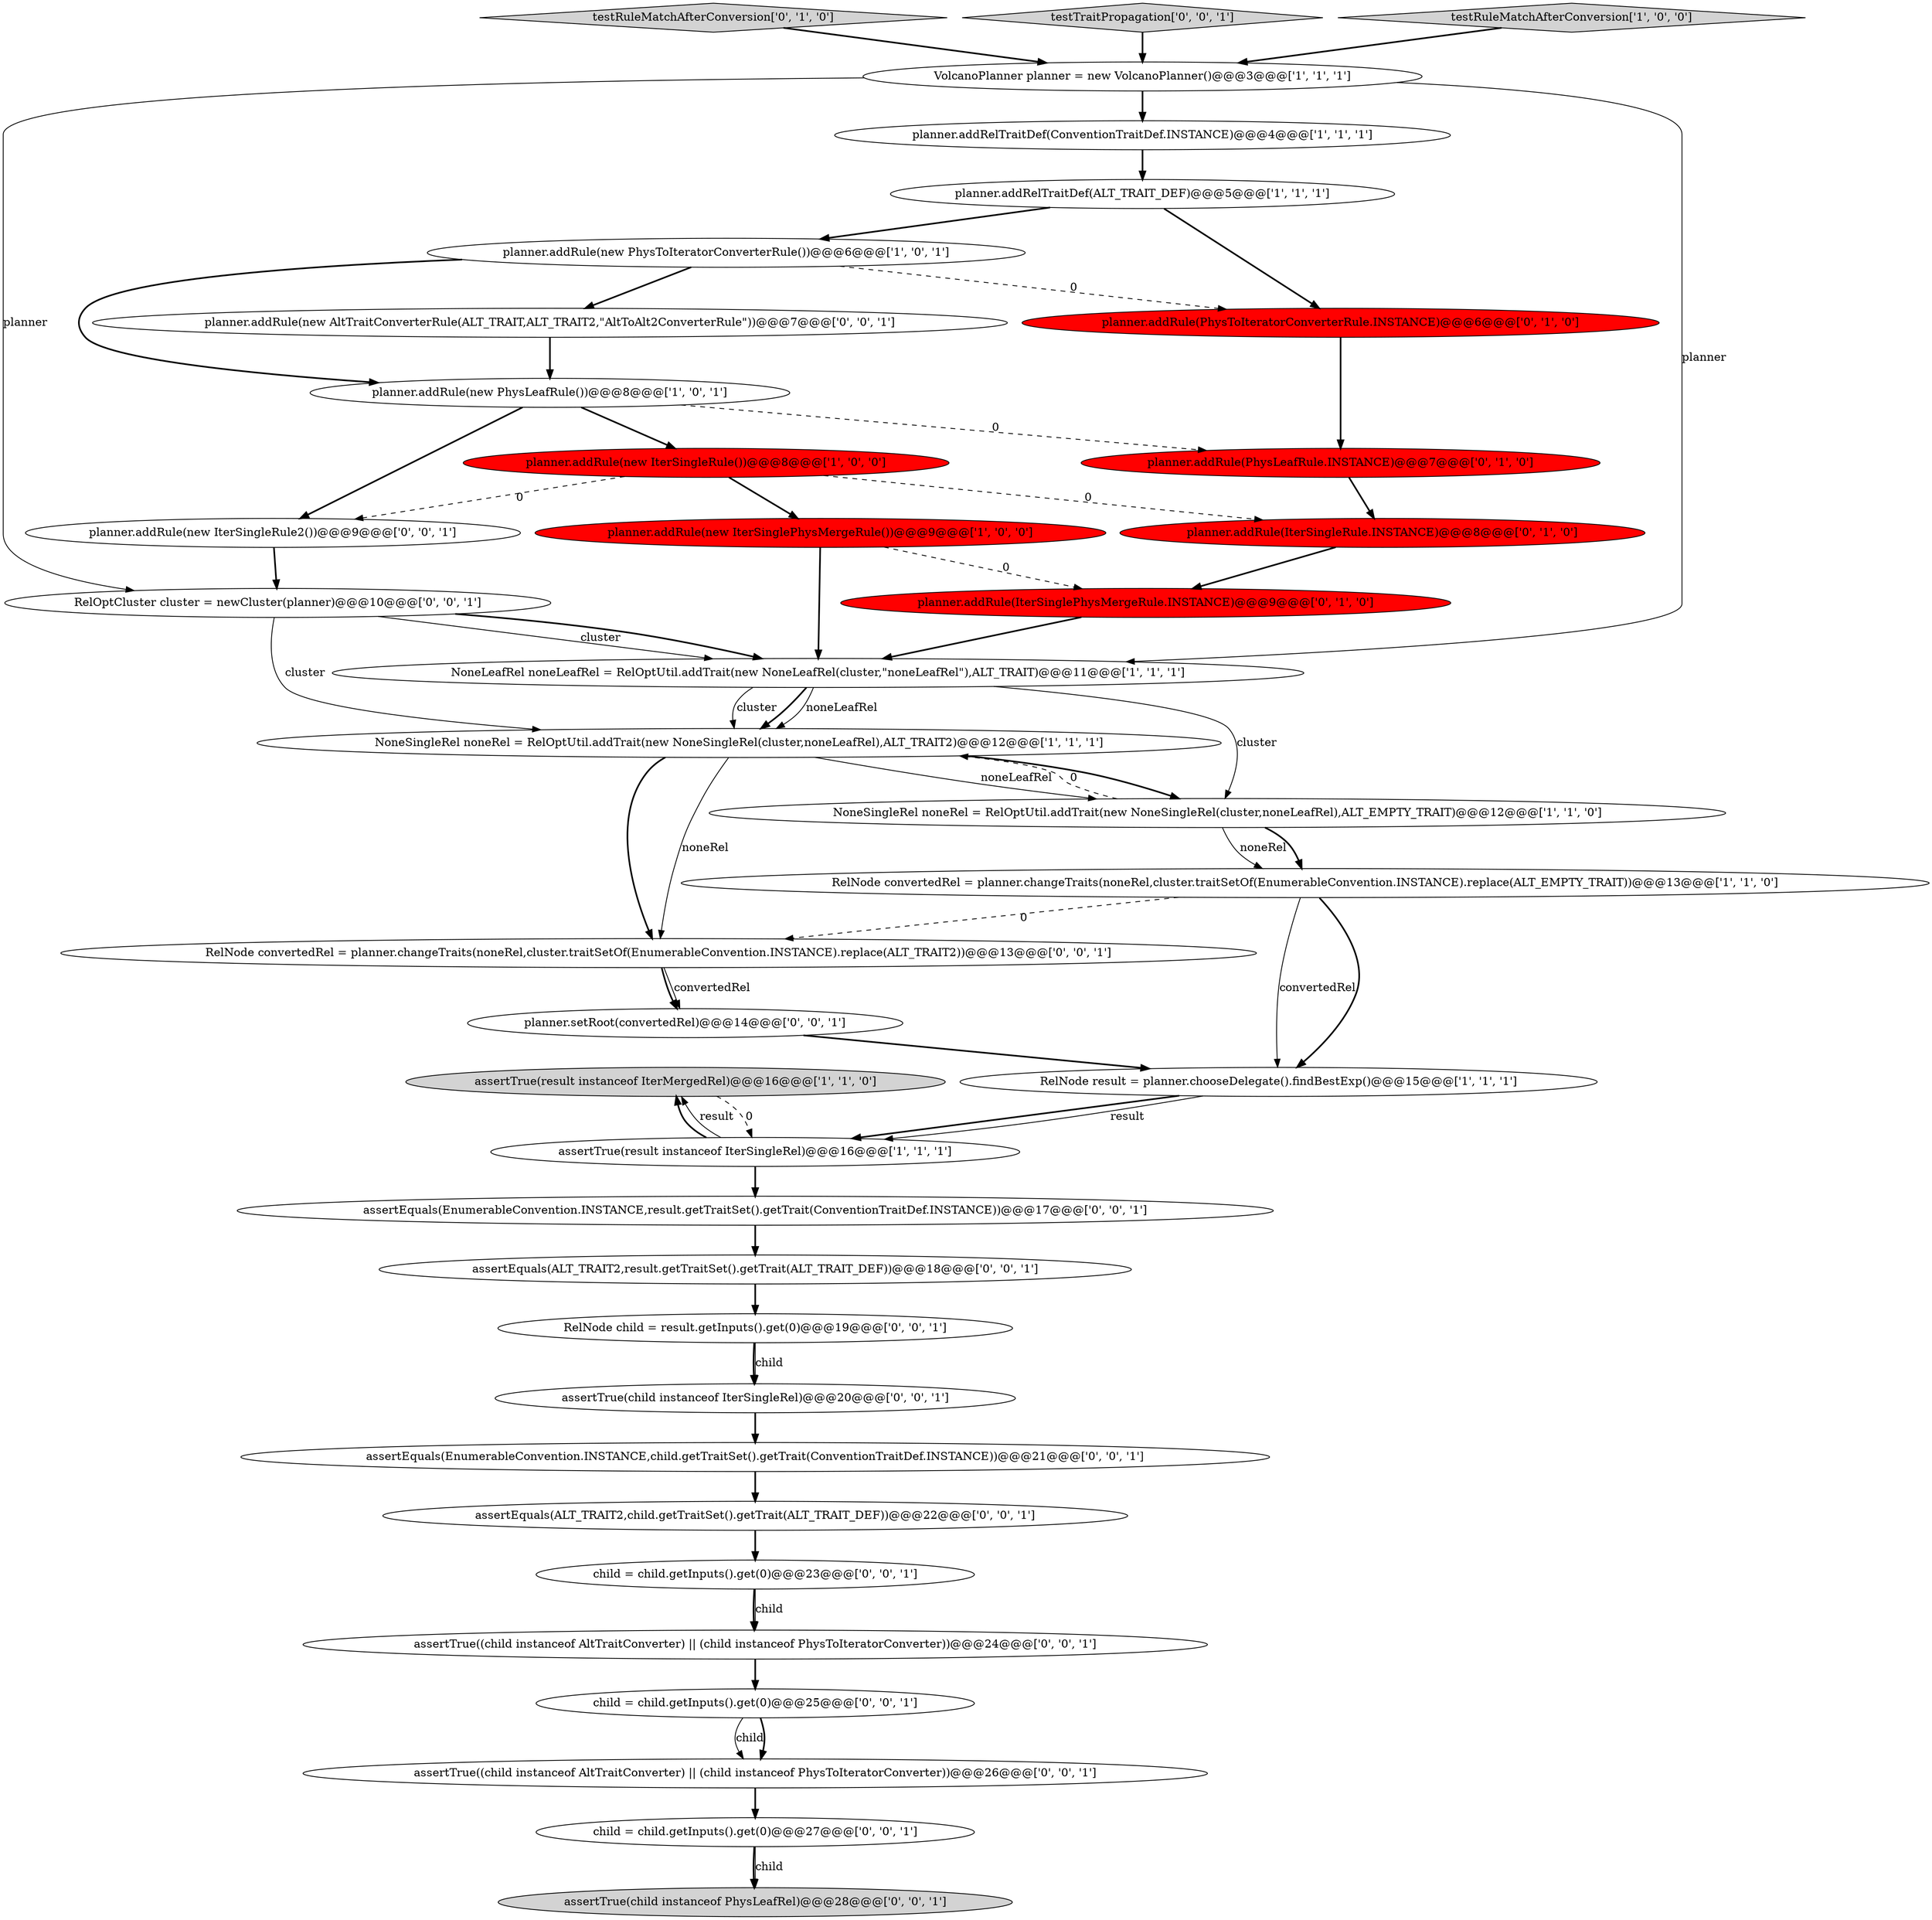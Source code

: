 digraph {
3 [style = filled, label = "assertTrue(result instanceof IterMergedRel)@@@16@@@['1', '1', '0']", fillcolor = lightgray, shape = ellipse image = "AAA0AAABBB1BBB"];
24 [style = filled, label = "assertTrue((child instanceof AltTraitConverter) || (child instanceof PhysToIteratorConverter))@@@26@@@['0', '0', '1']", fillcolor = white, shape = ellipse image = "AAA0AAABBB3BBB"];
30 [style = filled, label = "assertEquals(ALT_TRAIT2,child.getTraitSet().getTrait(ALT_TRAIT_DEF))@@@22@@@['0', '0', '1']", fillcolor = white, shape = ellipse image = "AAA0AAABBB3BBB"];
14 [style = filled, label = "planner.addRelTraitDef(ALT_TRAIT_DEF)@@@5@@@['1', '1', '1']", fillcolor = white, shape = ellipse image = "AAA0AAABBB1BBB"];
0 [style = filled, label = "NoneSingleRel noneRel = RelOptUtil.addTrait(new NoneSingleRel(cluster,noneLeafRel),ALT_TRAIT2)@@@12@@@['1', '1', '1']", fillcolor = white, shape = ellipse image = "AAA0AAABBB1BBB"];
23 [style = filled, label = "assertTrue((child instanceof AltTraitConverter) || (child instanceof PhysToIteratorConverter))@@@24@@@['0', '0', '1']", fillcolor = white, shape = ellipse image = "AAA0AAABBB3BBB"];
19 [style = filled, label = "planner.addRule(IterSinglePhysMergeRule.INSTANCE)@@@9@@@['0', '1', '0']", fillcolor = red, shape = ellipse image = "AAA1AAABBB2BBB"];
2 [style = filled, label = "assertTrue(result instanceof IterSingleRel)@@@16@@@['1', '1', '1']", fillcolor = white, shape = ellipse image = "AAA0AAABBB1BBB"];
29 [style = filled, label = "RelOptCluster cluster = newCluster(planner)@@@10@@@['0', '0', '1']", fillcolor = white, shape = ellipse image = "AAA0AAABBB3BBB"];
1 [style = filled, label = "planner.addRule(new IterSinglePhysMergeRule())@@@9@@@['1', '0', '0']", fillcolor = red, shape = ellipse image = "AAA1AAABBB1BBB"];
10 [style = filled, label = "planner.addRule(new PhysLeafRule())@@@8@@@['1', '0', '1']", fillcolor = white, shape = ellipse image = "AAA0AAABBB1BBB"];
6 [style = filled, label = "NoneLeafRel noneLeafRel = RelOptUtil.addTrait(new NoneLeafRel(cluster,\"noneLeafRel\"),ALT_TRAIT)@@@11@@@['1', '1', '1']", fillcolor = white, shape = ellipse image = "AAA0AAABBB1BBB"];
12 [style = filled, label = "NoneSingleRel noneRel = RelOptUtil.addTrait(new NoneSingleRel(cluster,noneLeafRel),ALT_EMPTY_TRAIT)@@@12@@@['1', '1', '0']", fillcolor = white, shape = ellipse image = "AAA0AAABBB1BBB"];
15 [style = filled, label = "testRuleMatchAfterConversion['0', '1', '0']", fillcolor = lightgray, shape = diamond image = "AAA0AAABBB2BBB"];
16 [style = filled, label = "planner.addRule(PhysLeafRule.INSTANCE)@@@7@@@['0', '1', '0']", fillcolor = red, shape = ellipse image = "AAA1AAABBB2BBB"];
27 [style = filled, label = "testTraitPropagation['0', '0', '1']", fillcolor = lightgray, shape = diamond image = "AAA0AAABBB3BBB"];
25 [style = filled, label = "RelNode convertedRel = planner.changeTraits(noneRel,cluster.traitSetOf(EnumerableConvention.INSTANCE).replace(ALT_TRAIT2))@@@13@@@['0', '0', '1']", fillcolor = white, shape = ellipse image = "AAA0AAABBB3BBB"];
5 [style = filled, label = "VolcanoPlanner planner = new VolcanoPlanner()@@@3@@@['1', '1', '1']", fillcolor = white, shape = ellipse image = "AAA0AAABBB1BBB"];
22 [style = filled, label = "planner.addRule(new IterSingleRule2())@@@9@@@['0', '0', '1']", fillcolor = white, shape = ellipse image = "AAA0AAABBB3BBB"];
34 [style = filled, label = "planner.setRoot(convertedRel)@@@14@@@['0', '0', '1']", fillcolor = white, shape = ellipse image = "AAA0AAABBB3BBB"];
32 [style = filled, label = "child = child.getInputs().get(0)@@@27@@@['0', '0', '1']", fillcolor = white, shape = ellipse image = "AAA0AAABBB3BBB"];
36 [style = filled, label = "assertTrue(child instanceof IterSingleRel)@@@20@@@['0', '0', '1']", fillcolor = white, shape = ellipse image = "AAA0AAABBB3BBB"];
7 [style = filled, label = "RelNode convertedRel = planner.changeTraits(noneRel,cluster.traitSetOf(EnumerableConvention.INSTANCE).replace(ALT_EMPTY_TRAIT))@@@13@@@['1', '1', '0']", fillcolor = white, shape = ellipse image = "AAA0AAABBB1BBB"];
20 [style = filled, label = "child = child.getInputs().get(0)@@@25@@@['0', '0', '1']", fillcolor = white, shape = ellipse image = "AAA0AAABBB3BBB"];
31 [style = filled, label = "assertEquals(EnumerableConvention.INSTANCE,result.getTraitSet().getTrait(ConventionTraitDef.INSTANCE))@@@17@@@['0', '0', '1']", fillcolor = white, shape = ellipse image = "AAA0AAABBB3BBB"];
4 [style = filled, label = "planner.addRelTraitDef(ConventionTraitDef.INSTANCE)@@@4@@@['1', '1', '1']", fillcolor = white, shape = ellipse image = "AAA0AAABBB1BBB"];
18 [style = filled, label = "planner.addRule(IterSingleRule.INSTANCE)@@@8@@@['0', '1', '0']", fillcolor = red, shape = ellipse image = "AAA1AAABBB2BBB"];
17 [style = filled, label = "planner.addRule(PhysToIteratorConverterRule.INSTANCE)@@@6@@@['0', '1', '0']", fillcolor = red, shape = ellipse image = "AAA1AAABBB2BBB"];
33 [style = filled, label = "assertEquals(ALT_TRAIT2,result.getTraitSet().getTrait(ALT_TRAIT_DEF))@@@18@@@['0', '0', '1']", fillcolor = white, shape = ellipse image = "AAA0AAABBB3BBB"];
35 [style = filled, label = "RelNode child = result.getInputs().get(0)@@@19@@@['0', '0', '1']", fillcolor = white, shape = ellipse image = "AAA0AAABBB3BBB"];
13 [style = filled, label = "planner.addRule(new IterSingleRule())@@@8@@@['1', '0', '0']", fillcolor = red, shape = ellipse image = "AAA1AAABBB1BBB"];
28 [style = filled, label = "child = child.getInputs().get(0)@@@23@@@['0', '0', '1']", fillcolor = white, shape = ellipse image = "AAA0AAABBB3BBB"];
8 [style = filled, label = "planner.addRule(new PhysToIteratorConverterRule())@@@6@@@['1', '0', '1']", fillcolor = white, shape = ellipse image = "AAA0AAABBB1BBB"];
11 [style = filled, label = "testRuleMatchAfterConversion['1', '0', '0']", fillcolor = lightgray, shape = diamond image = "AAA0AAABBB1BBB"];
21 [style = filled, label = "planner.addRule(new AltTraitConverterRule(ALT_TRAIT,ALT_TRAIT2,\"AltToAlt2ConverterRule\"))@@@7@@@['0', '0', '1']", fillcolor = white, shape = ellipse image = "AAA0AAABBB3BBB"];
9 [style = filled, label = "RelNode result = planner.chooseDelegate().findBestExp()@@@15@@@['1', '1', '1']", fillcolor = white, shape = ellipse image = "AAA0AAABBB1BBB"];
37 [style = filled, label = "assertTrue(child instanceof PhysLeafRel)@@@28@@@['0', '0', '1']", fillcolor = lightgray, shape = ellipse image = "AAA0AAABBB3BBB"];
26 [style = filled, label = "assertEquals(EnumerableConvention.INSTANCE,child.getTraitSet().getTrait(ConventionTraitDef.INSTANCE))@@@21@@@['0', '0', '1']", fillcolor = white, shape = ellipse image = "AAA0AAABBB3BBB"];
10->22 [style = bold, label=""];
8->10 [style = bold, label=""];
21->10 [style = bold, label=""];
4->14 [style = bold, label=""];
33->35 [style = bold, label=""];
16->18 [style = bold, label=""];
34->9 [style = bold, label=""];
23->20 [style = bold, label=""];
32->37 [style = bold, label=""];
12->7 [style = solid, label="noneRel"];
3->2 [style = dashed, label="0"];
25->34 [style = bold, label=""];
32->37 [style = solid, label="child"];
9->2 [style = bold, label=""];
0->12 [style = bold, label=""];
2->3 [style = bold, label=""];
24->32 [style = bold, label=""];
1->19 [style = dashed, label="0"];
9->2 [style = solid, label="result"];
18->19 [style = bold, label=""];
22->29 [style = bold, label=""];
14->17 [style = bold, label=""];
7->9 [style = solid, label="convertedRel"];
6->0 [style = bold, label=""];
36->26 [style = bold, label=""];
19->6 [style = bold, label=""];
29->6 [style = solid, label="cluster"];
12->7 [style = bold, label=""];
13->1 [style = bold, label=""];
15->5 [style = bold, label=""];
26->30 [style = bold, label=""];
20->24 [style = solid, label="child"];
7->9 [style = bold, label=""];
6->12 [style = solid, label="cluster"];
11->5 [style = bold, label=""];
29->6 [style = bold, label=""];
1->6 [style = bold, label=""];
30->28 [style = bold, label=""];
0->12 [style = solid, label="noneLeafRel"];
10->13 [style = bold, label=""];
0->25 [style = bold, label=""];
28->23 [style = bold, label=""];
31->33 [style = bold, label=""];
5->4 [style = bold, label=""];
0->25 [style = solid, label="noneRel"];
7->25 [style = dashed, label="0"];
8->21 [style = bold, label=""];
5->6 [style = solid, label="planner"];
28->23 [style = solid, label="child"];
8->17 [style = dashed, label="0"];
5->29 [style = solid, label="planner"];
25->34 [style = solid, label="convertedRel"];
14->8 [style = bold, label=""];
12->0 [style = dashed, label="0"];
10->16 [style = dashed, label="0"];
27->5 [style = bold, label=""];
35->36 [style = bold, label=""];
13->18 [style = dashed, label="0"];
29->0 [style = solid, label="cluster"];
20->24 [style = bold, label=""];
6->0 [style = solid, label="noneLeafRel"];
35->36 [style = solid, label="child"];
2->3 [style = solid, label="result"];
13->22 [style = dashed, label="0"];
17->16 [style = bold, label=""];
6->0 [style = solid, label="cluster"];
2->31 [style = bold, label=""];
}
